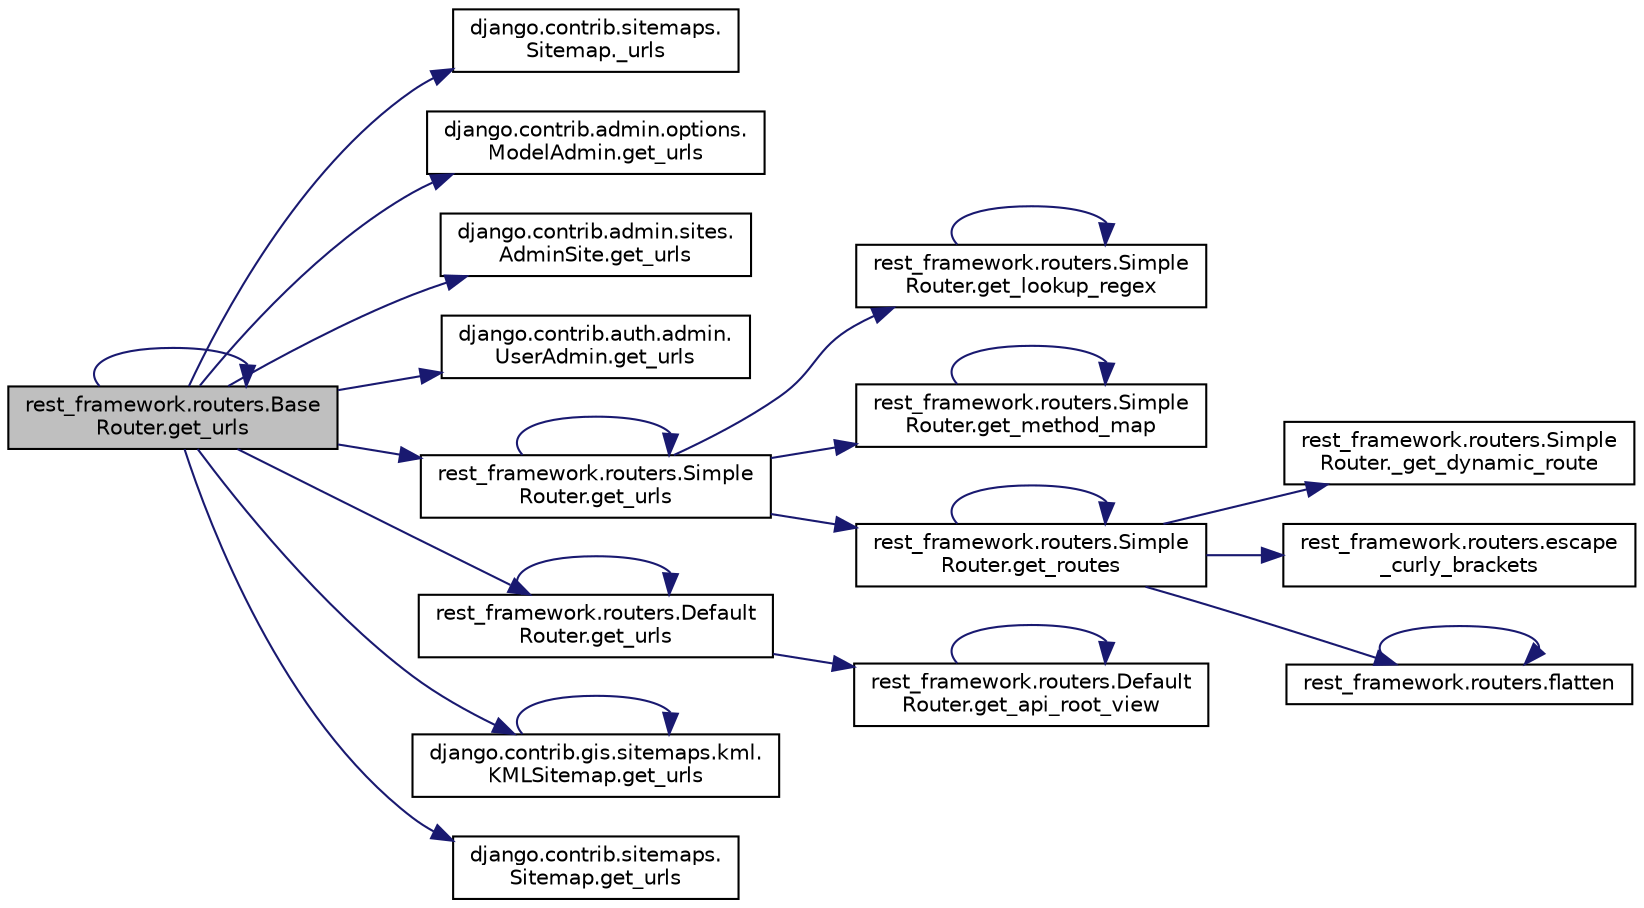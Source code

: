 digraph "rest_framework.routers.BaseRouter.get_urls"
{
 // LATEX_PDF_SIZE
  edge [fontname="Helvetica",fontsize="10",labelfontname="Helvetica",labelfontsize="10"];
  node [fontname="Helvetica",fontsize="10",shape=record];
  rankdir="LR";
  Node1 [label="rest_framework.routers.Base\lRouter.get_urls",height=0.2,width=0.4,color="black", fillcolor="grey75", style="filled", fontcolor="black",tooltip=" "];
  Node1 -> Node2 [color="midnightblue",fontsize="10",style="solid",fontname="Helvetica"];
  Node2 [label="django.contrib.sitemaps.\lSitemap._urls",height=0.2,width=0.4,color="black", fillcolor="white", style="filled",URL="$db/d3f/classdjango_1_1contrib_1_1sitemaps_1_1_sitemap.html#aa7dfb19858a7094e39241ecb9bf54829",tooltip=" "];
  Node1 -> Node3 [color="midnightblue",fontsize="10",style="solid",fontname="Helvetica"];
  Node3 [label="django.contrib.admin.options.\lModelAdmin.get_urls",height=0.2,width=0.4,color="black", fillcolor="white", style="filled",URL="$d5/d05/classdjango_1_1contrib_1_1admin_1_1options_1_1_model_admin.html#abb863eb8bd16bc64644d6648d1ab0995",tooltip=" "];
  Node1 -> Node4 [color="midnightblue",fontsize="10",style="solid",fontname="Helvetica"];
  Node4 [label="django.contrib.admin.sites.\lAdminSite.get_urls",height=0.2,width=0.4,color="black", fillcolor="white", style="filled",URL="$df/dba/classdjango_1_1contrib_1_1admin_1_1sites_1_1_admin_site.html#a8da6fce50427f7e2f99ed13dc21c14e3",tooltip=" "];
  Node1 -> Node5 [color="midnightblue",fontsize="10",style="solid",fontname="Helvetica"];
  Node5 [label="django.contrib.auth.admin.\lUserAdmin.get_urls",height=0.2,width=0.4,color="black", fillcolor="white", style="filled",URL="$de/d3c/classdjango_1_1contrib_1_1auth_1_1admin_1_1_user_admin.html#ab8885c1442b762a4155bc698fafe1974",tooltip=" "];
  Node1 -> Node1 [color="midnightblue",fontsize="10",style="solid",fontname="Helvetica"];
  Node1 -> Node6 [color="midnightblue",fontsize="10",style="solid",fontname="Helvetica"];
  Node6 [label="rest_framework.routers.Simple\lRouter.get_urls",height=0.2,width=0.4,color="black", fillcolor="white", style="filled",URL="$d1/d99/classrest__framework_1_1routers_1_1_simple_router.html#aa4b53a859fc3d34aa8a876b00ce2489a",tooltip=" "];
  Node6 -> Node7 [color="midnightblue",fontsize="10",style="solid",fontname="Helvetica"];
  Node7 [label="rest_framework.routers.Simple\lRouter.get_lookup_regex",height=0.2,width=0.4,color="black", fillcolor="white", style="filled",URL="$d1/d99/classrest__framework_1_1routers_1_1_simple_router.html#a686c89a36bb155b027b0fae65d154bd3",tooltip=" "];
  Node7 -> Node7 [color="midnightblue",fontsize="10",style="solid",fontname="Helvetica"];
  Node6 -> Node8 [color="midnightblue",fontsize="10",style="solid",fontname="Helvetica"];
  Node8 [label="rest_framework.routers.Simple\lRouter.get_method_map",height=0.2,width=0.4,color="black", fillcolor="white", style="filled",URL="$d1/d99/classrest__framework_1_1routers_1_1_simple_router.html#a0df7173033513860c84e95b50bbb86f5",tooltip=" "];
  Node8 -> Node8 [color="midnightblue",fontsize="10",style="solid",fontname="Helvetica"];
  Node6 -> Node9 [color="midnightblue",fontsize="10",style="solid",fontname="Helvetica"];
  Node9 [label="rest_framework.routers.Simple\lRouter.get_routes",height=0.2,width=0.4,color="black", fillcolor="white", style="filled",URL="$d1/d99/classrest__framework_1_1routers_1_1_simple_router.html#aa62bf0350e7f17f9facdf51ca4c3b0a7",tooltip=" "];
  Node9 -> Node10 [color="midnightblue",fontsize="10",style="solid",fontname="Helvetica"];
  Node10 [label="rest_framework.routers.Simple\lRouter._get_dynamic_route",height=0.2,width=0.4,color="black", fillcolor="white", style="filled",URL="$d1/d99/classrest__framework_1_1routers_1_1_simple_router.html#addc97ee80b68f80a1373f008ab19a600",tooltip=" "];
  Node9 -> Node11 [color="midnightblue",fontsize="10",style="solid",fontname="Helvetica"];
  Node11 [label="rest_framework.routers.escape\l_curly_brackets",height=0.2,width=0.4,color="black", fillcolor="white", style="filled",URL="$dd/de7/namespacerest__framework_1_1routers.html#adb4e57d7f28754e2d17ee39fa3185aff",tooltip=" "];
  Node9 -> Node12 [color="midnightblue",fontsize="10",style="solid",fontname="Helvetica"];
  Node12 [label="rest_framework.routers.flatten",height=0.2,width=0.4,color="black", fillcolor="white", style="filled",URL="$dd/de7/namespacerest__framework_1_1routers.html#ad49a5ef3a14d7c59e5c08fed51381b59",tooltip=" "];
  Node12 -> Node12 [color="midnightblue",fontsize="10",style="solid",fontname="Helvetica"];
  Node9 -> Node9 [color="midnightblue",fontsize="10",style="solid",fontname="Helvetica"];
  Node6 -> Node6 [color="midnightblue",fontsize="10",style="solid",fontname="Helvetica"];
  Node1 -> Node13 [color="midnightblue",fontsize="10",style="solid",fontname="Helvetica"];
  Node13 [label="rest_framework.routers.Default\lRouter.get_urls",height=0.2,width=0.4,color="black", fillcolor="white", style="filled",URL="$d9/da0/classrest__framework_1_1routers_1_1_default_router.html#a6be2b67be2c197ce68a0983ef392def4",tooltip=" "];
  Node13 -> Node14 [color="midnightblue",fontsize="10",style="solid",fontname="Helvetica"];
  Node14 [label="rest_framework.routers.Default\lRouter.get_api_root_view",height=0.2,width=0.4,color="black", fillcolor="white", style="filled",URL="$d9/da0/classrest__framework_1_1routers_1_1_default_router.html#ac926b93175e0a85e231a21b451e4b869",tooltip=" "];
  Node14 -> Node14 [color="midnightblue",fontsize="10",style="solid",fontname="Helvetica"];
  Node13 -> Node13 [color="midnightblue",fontsize="10",style="solid",fontname="Helvetica"];
  Node1 -> Node15 [color="midnightblue",fontsize="10",style="solid",fontname="Helvetica"];
  Node15 [label="django.contrib.gis.sitemaps.kml.\lKMLSitemap.get_urls",height=0.2,width=0.4,color="black", fillcolor="white", style="filled",URL="$d0/dea/classdjango_1_1contrib_1_1gis_1_1sitemaps_1_1kml_1_1_k_m_l_sitemap.html#a7d19135707b0e36b9c86972b98212367",tooltip=" "];
  Node15 -> Node15 [color="midnightblue",fontsize="10",style="solid",fontname="Helvetica"];
  Node1 -> Node16 [color="midnightblue",fontsize="10",style="solid",fontname="Helvetica"];
  Node16 [label="django.contrib.sitemaps.\lSitemap.get_urls",height=0.2,width=0.4,color="black", fillcolor="white", style="filled",URL="$db/d3f/classdjango_1_1contrib_1_1sitemaps_1_1_sitemap.html#a8b6269d0e21f58f5b08296b8ee703ce3",tooltip=" "];
}
